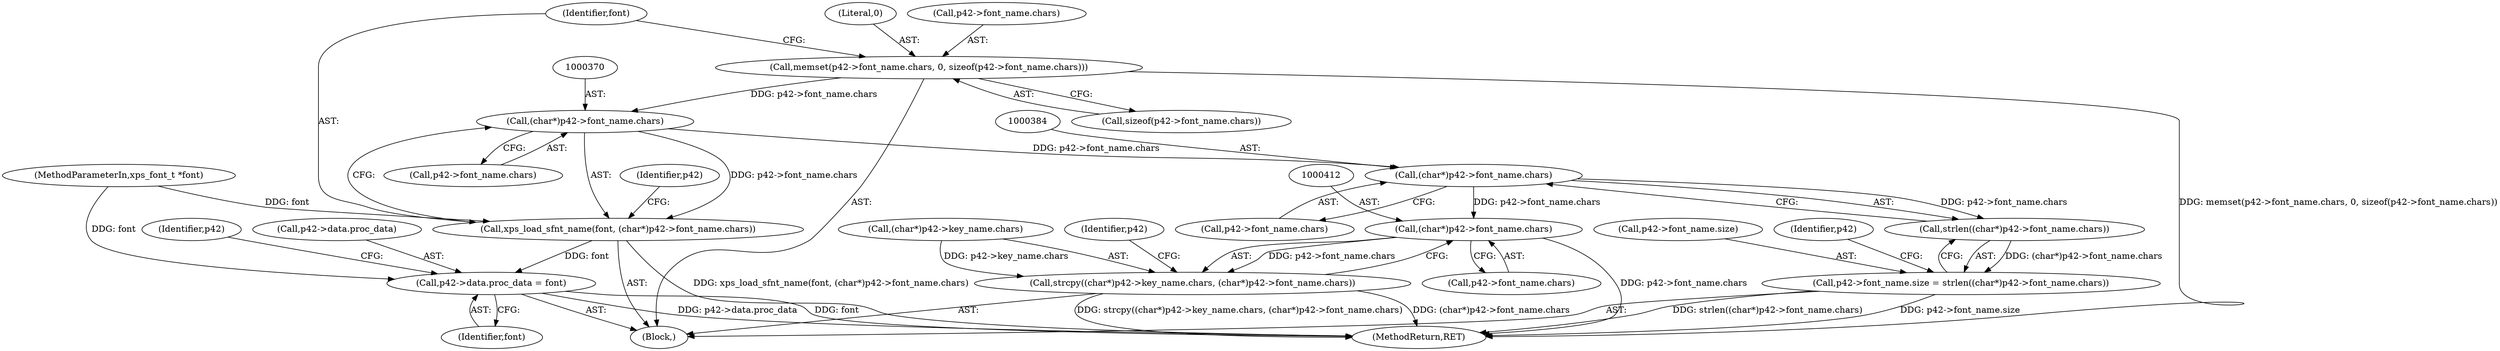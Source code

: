 digraph "1_ghostscript_3c2aebbedd37fab054e80f2e315de07d7e9b5bdb_0@API" {
"1000354" [label="(Call,memset(p42->font_name.chars, 0, sizeof(p42->font_name.chars)))"];
"1000369" [label="(Call,(char*)p42->font_name.chars)"];
"1000367" [label="(Call,xps_load_sfnt_name(font, (char*)p42->font_name.chars))"];
"1000503" [label="(Call,p42->data.proc_data = font)"];
"1000383" [label="(Call,(char*)p42->font_name.chars)"];
"1000382" [label="(Call,strlen((char*)p42->font_name.chars))"];
"1000376" [label="(Call,p42->font_name.size = strlen((char*)p42->font_name.chars))"];
"1000411" [label="(Call,(char*)p42->font_name.chars)"];
"1000403" [label="(Call,strcpy((char*)p42->key_name.chars, (char*)p42->font_name.chars))"];
"1000368" [label="(Identifier,font)"];
"1000509" [label="(Identifier,font)"];
"1000411" [label="(Call,(char*)p42->font_name.chars)"];
"1000377" [label="(Call,p42->font_name.size)"];
"1000354" [label="(Call,memset(p42->font_name.chars, 0, sizeof(p42->font_name.chars)))"];
"1000404" [label="(Call,(char*)p42->key_name.chars)"];
"1000383" [label="(Call,(char*)p42->font_name.chars)"];
"1000504" [label="(Call,p42->data.proc_data)"];
"1000421" [label="(Identifier,p42)"];
"1000553" [label="(MethodReturn,RET)"];
"1000367" [label="(Call,xps_load_sfnt_name(font, (char*)p42->font_name.chars))"];
"1000369" [label="(Call,(char*)p42->font_name.chars)"];
"1000111" [label="(MethodParameterIn,xps_font_t *font)"];
"1000360" [label="(Literal,0)"];
"1000355" [label="(Call,p42->font_name.chars)"];
"1000361" [label="(Call,sizeof(p42->font_name.chars))"];
"1000511" [label="(Identifier,p42)"];
"1000379" [label="(Identifier,p42)"];
"1000140" [label="(Block,)"];
"1000376" [label="(Call,p42->font_name.size = strlen((char*)p42->font_name.chars))"];
"1000393" [label="(Identifier,p42)"];
"1000503" [label="(Call,p42->data.proc_data = font)"];
"1000385" [label="(Call,p42->font_name.chars)"];
"1000403" [label="(Call,strcpy((char*)p42->key_name.chars, (char*)p42->font_name.chars))"];
"1000413" [label="(Call,p42->font_name.chars)"];
"1000371" [label="(Call,p42->font_name.chars)"];
"1000382" [label="(Call,strlen((char*)p42->font_name.chars))"];
"1000354" -> "1000140"  [label="AST: "];
"1000354" -> "1000361"  [label="CFG: "];
"1000355" -> "1000354"  [label="AST: "];
"1000360" -> "1000354"  [label="AST: "];
"1000361" -> "1000354"  [label="AST: "];
"1000368" -> "1000354"  [label="CFG: "];
"1000354" -> "1000553"  [label="DDG: memset(p42->font_name.chars, 0, sizeof(p42->font_name.chars))"];
"1000354" -> "1000369"  [label="DDG: p42->font_name.chars"];
"1000369" -> "1000367"  [label="AST: "];
"1000369" -> "1000371"  [label="CFG: "];
"1000370" -> "1000369"  [label="AST: "];
"1000371" -> "1000369"  [label="AST: "];
"1000367" -> "1000369"  [label="CFG: "];
"1000369" -> "1000367"  [label="DDG: p42->font_name.chars"];
"1000369" -> "1000383"  [label="DDG: p42->font_name.chars"];
"1000367" -> "1000140"  [label="AST: "];
"1000368" -> "1000367"  [label="AST: "];
"1000379" -> "1000367"  [label="CFG: "];
"1000367" -> "1000553"  [label="DDG: xps_load_sfnt_name(font, (char*)p42->font_name.chars)"];
"1000111" -> "1000367"  [label="DDG: font"];
"1000367" -> "1000503"  [label="DDG: font"];
"1000503" -> "1000140"  [label="AST: "];
"1000503" -> "1000509"  [label="CFG: "];
"1000504" -> "1000503"  [label="AST: "];
"1000509" -> "1000503"  [label="AST: "];
"1000511" -> "1000503"  [label="CFG: "];
"1000503" -> "1000553"  [label="DDG: font"];
"1000503" -> "1000553"  [label="DDG: p42->data.proc_data"];
"1000111" -> "1000503"  [label="DDG: font"];
"1000383" -> "1000382"  [label="AST: "];
"1000383" -> "1000385"  [label="CFG: "];
"1000384" -> "1000383"  [label="AST: "];
"1000385" -> "1000383"  [label="AST: "];
"1000382" -> "1000383"  [label="CFG: "];
"1000383" -> "1000382"  [label="DDG: p42->font_name.chars"];
"1000383" -> "1000411"  [label="DDG: p42->font_name.chars"];
"1000382" -> "1000376"  [label="AST: "];
"1000376" -> "1000382"  [label="CFG: "];
"1000382" -> "1000376"  [label="DDG: (char*)p42->font_name.chars"];
"1000376" -> "1000140"  [label="AST: "];
"1000377" -> "1000376"  [label="AST: "];
"1000393" -> "1000376"  [label="CFG: "];
"1000376" -> "1000553"  [label="DDG: p42->font_name.size"];
"1000376" -> "1000553"  [label="DDG: strlen((char*)p42->font_name.chars)"];
"1000411" -> "1000403"  [label="AST: "];
"1000411" -> "1000413"  [label="CFG: "];
"1000412" -> "1000411"  [label="AST: "];
"1000413" -> "1000411"  [label="AST: "];
"1000403" -> "1000411"  [label="CFG: "];
"1000411" -> "1000553"  [label="DDG: p42->font_name.chars"];
"1000411" -> "1000403"  [label="DDG: p42->font_name.chars"];
"1000403" -> "1000140"  [label="AST: "];
"1000404" -> "1000403"  [label="AST: "];
"1000421" -> "1000403"  [label="CFG: "];
"1000403" -> "1000553"  [label="DDG: (char*)p42->font_name.chars"];
"1000403" -> "1000553"  [label="DDG: strcpy((char*)p42->key_name.chars, (char*)p42->font_name.chars)"];
"1000404" -> "1000403"  [label="DDG: p42->key_name.chars"];
}

